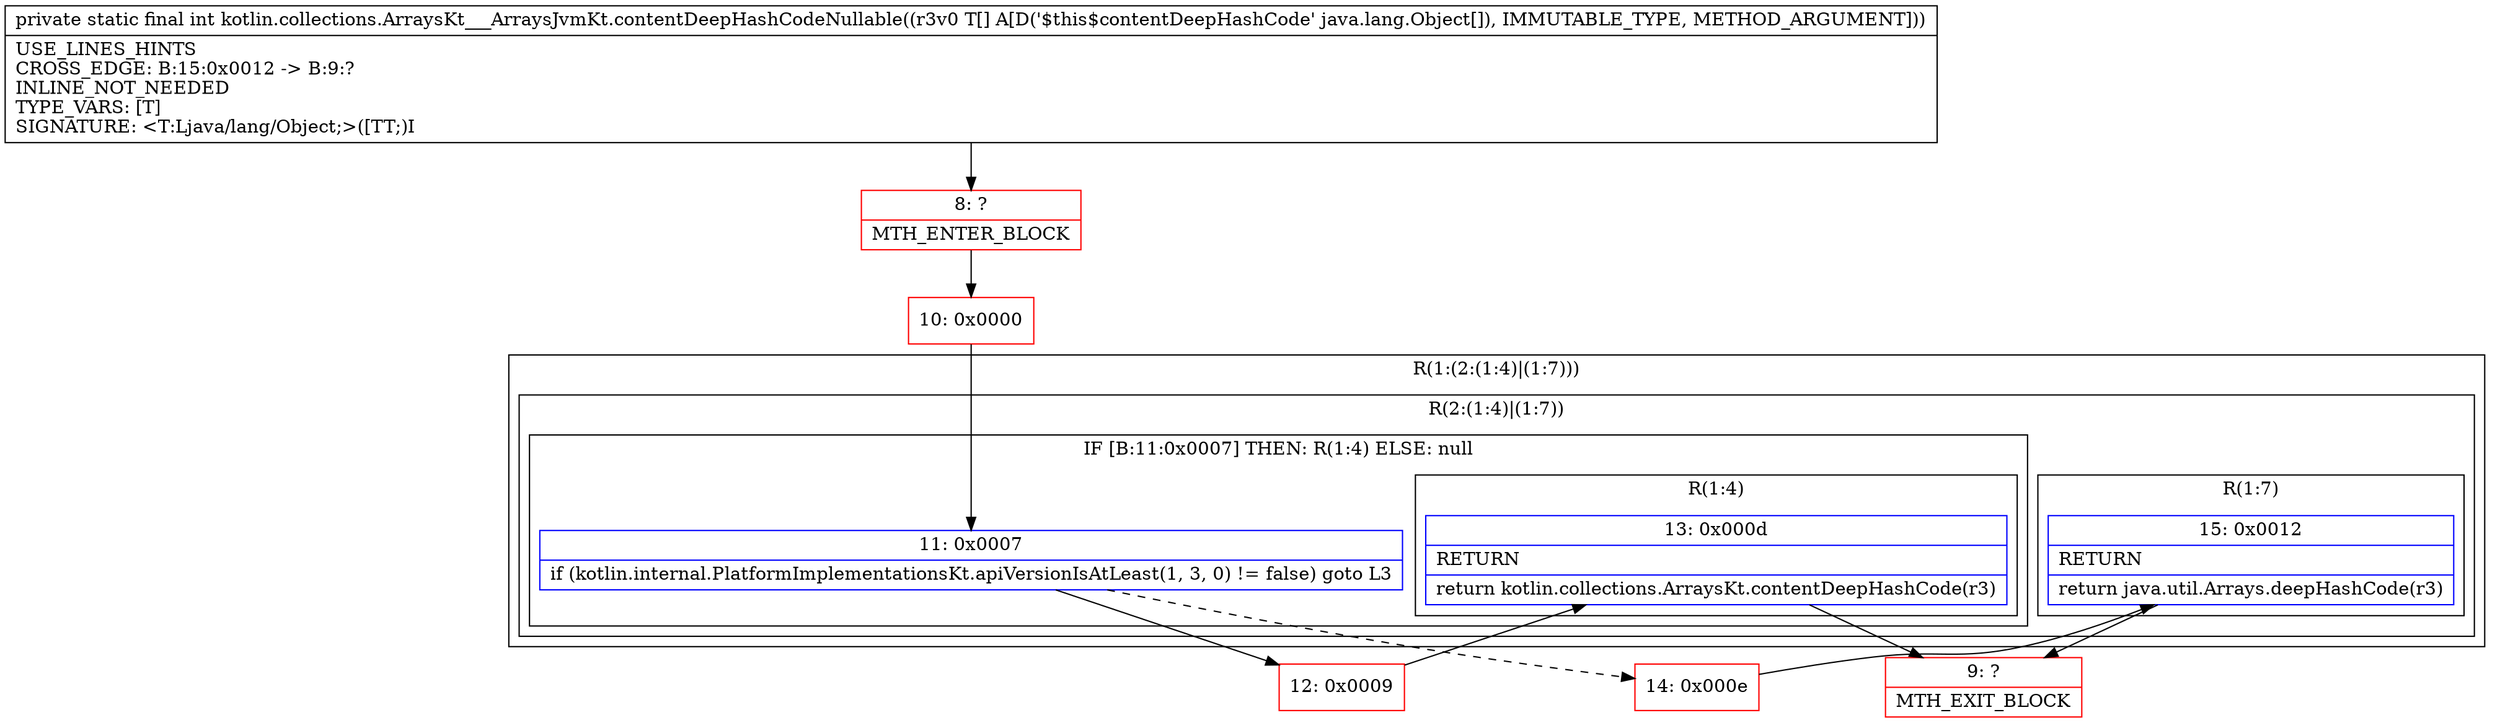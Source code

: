 digraph "CFG forkotlin.collections.ArraysKt___ArraysJvmKt.contentDeepHashCodeNullable([Ljava\/lang\/Object;)I" {
subgraph cluster_Region_34280511 {
label = "R(1:(2:(1:4)|(1:7)))";
node [shape=record,color=blue];
subgraph cluster_Region_928746471 {
label = "R(2:(1:4)|(1:7))";
node [shape=record,color=blue];
subgraph cluster_IfRegion_866222531 {
label = "IF [B:11:0x0007] THEN: R(1:4) ELSE: null";
node [shape=record,color=blue];
Node_11 [shape=record,label="{11\:\ 0x0007|if (kotlin.internal.PlatformImplementationsKt.apiVersionIsAtLeast(1, 3, 0) != false) goto L3\l}"];
subgraph cluster_Region_1471888787 {
label = "R(1:4)";
node [shape=record,color=blue];
Node_13 [shape=record,label="{13\:\ 0x000d|RETURN\l|return kotlin.collections.ArraysKt.contentDeepHashCode(r3)\l}"];
}
}
subgraph cluster_Region_231432631 {
label = "R(1:7)";
node [shape=record,color=blue];
Node_15 [shape=record,label="{15\:\ 0x0012|RETURN\l|return java.util.Arrays.deepHashCode(r3)\l}"];
}
}
}
Node_8 [shape=record,color=red,label="{8\:\ ?|MTH_ENTER_BLOCK\l}"];
Node_10 [shape=record,color=red,label="{10\:\ 0x0000}"];
Node_12 [shape=record,color=red,label="{12\:\ 0x0009}"];
Node_9 [shape=record,color=red,label="{9\:\ ?|MTH_EXIT_BLOCK\l}"];
Node_14 [shape=record,color=red,label="{14\:\ 0x000e}"];
MethodNode[shape=record,label="{private static final int kotlin.collections.ArraysKt___ArraysJvmKt.contentDeepHashCodeNullable((r3v0 T[] A[D('$this$contentDeepHashCode' java.lang.Object[]), IMMUTABLE_TYPE, METHOD_ARGUMENT]))  | USE_LINES_HINTS\lCROSS_EDGE: B:15:0x0012 \-\> B:9:?\lINLINE_NOT_NEEDED\lTYPE_VARS: [T]\lSIGNATURE: \<T:Ljava\/lang\/Object;\>([TT;)I\l}"];
MethodNode -> Node_8;Node_11 -> Node_12;
Node_11 -> Node_14[style=dashed];
Node_13 -> Node_9;
Node_15 -> Node_9;
Node_8 -> Node_10;
Node_10 -> Node_11;
Node_12 -> Node_13;
Node_14 -> Node_15;
}

